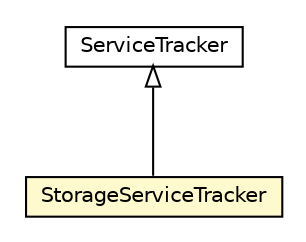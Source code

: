 #!/usr/local/bin/dot
#
# Class diagram 
# Generated by UMLGraph version R5_6-24-gf6e263 (http://www.umlgraph.org/)
#

digraph G {
	edge [fontname="Helvetica",fontsize=10,labelfontname="Helvetica",labelfontsize=10];
	node [fontname="Helvetica",fontsize=10,shape=plaintext];
	nodesep=0.25;
	ranksep=0.5;
	// org.universAAL.tools.ucc.configuration.storage.servicetracker.StorageServiceTracker
	c103053 [label=<<table title="org.universAAL.tools.ucc.configuration.storage.servicetracker.StorageServiceTracker" border="0" cellborder="1" cellspacing="0" cellpadding="2" port="p" bgcolor="lemonChiffon" href="./StorageServiceTracker.html">
		<tr><td><table border="0" cellspacing="0" cellpadding="1">
<tr><td align="center" balign="center"> StorageServiceTracker </td></tr>
		</table></td></tr>
		</table>>, URL="./StorageServiceTracker.html", fontname="Helvetica", fontcolor="black", fontsize=10.0];
	//org.universAAL.tools.ucc.configuration.storage.servicetracker.StorageServiceTracker extends org.osgi.util.tracker.ServiceTracker
	c103143:p -> c103053:p [dir=back,arrowtail=empty];
	// org.osgi.util.tracker.ServiceTracker
	c103143 [label=<<table title="org.osgi.util.tracker.ServiceTracker" border="0" cellborder="1" cellspacing="0" cellpadding="2" port="p" href="http://java.sun.com/j2se/1.4.2/docs/api/org/osgi/util/tracker/ServiceTracker.html">
		<tr><td><table border="0" cellspacing="0" cellpadding="1">
<tr><td align="center" balign="center"> ServiceTracker </td></tr>
		</table></td></tr>
		</table>>, URL="http://java.sun.com/j2se/1.4.2/docs/api/org/osgi/util/tracker/ServiceTracker.html", fontname="Helvetica", fontcolor="black", fontsize=10.0];
}

